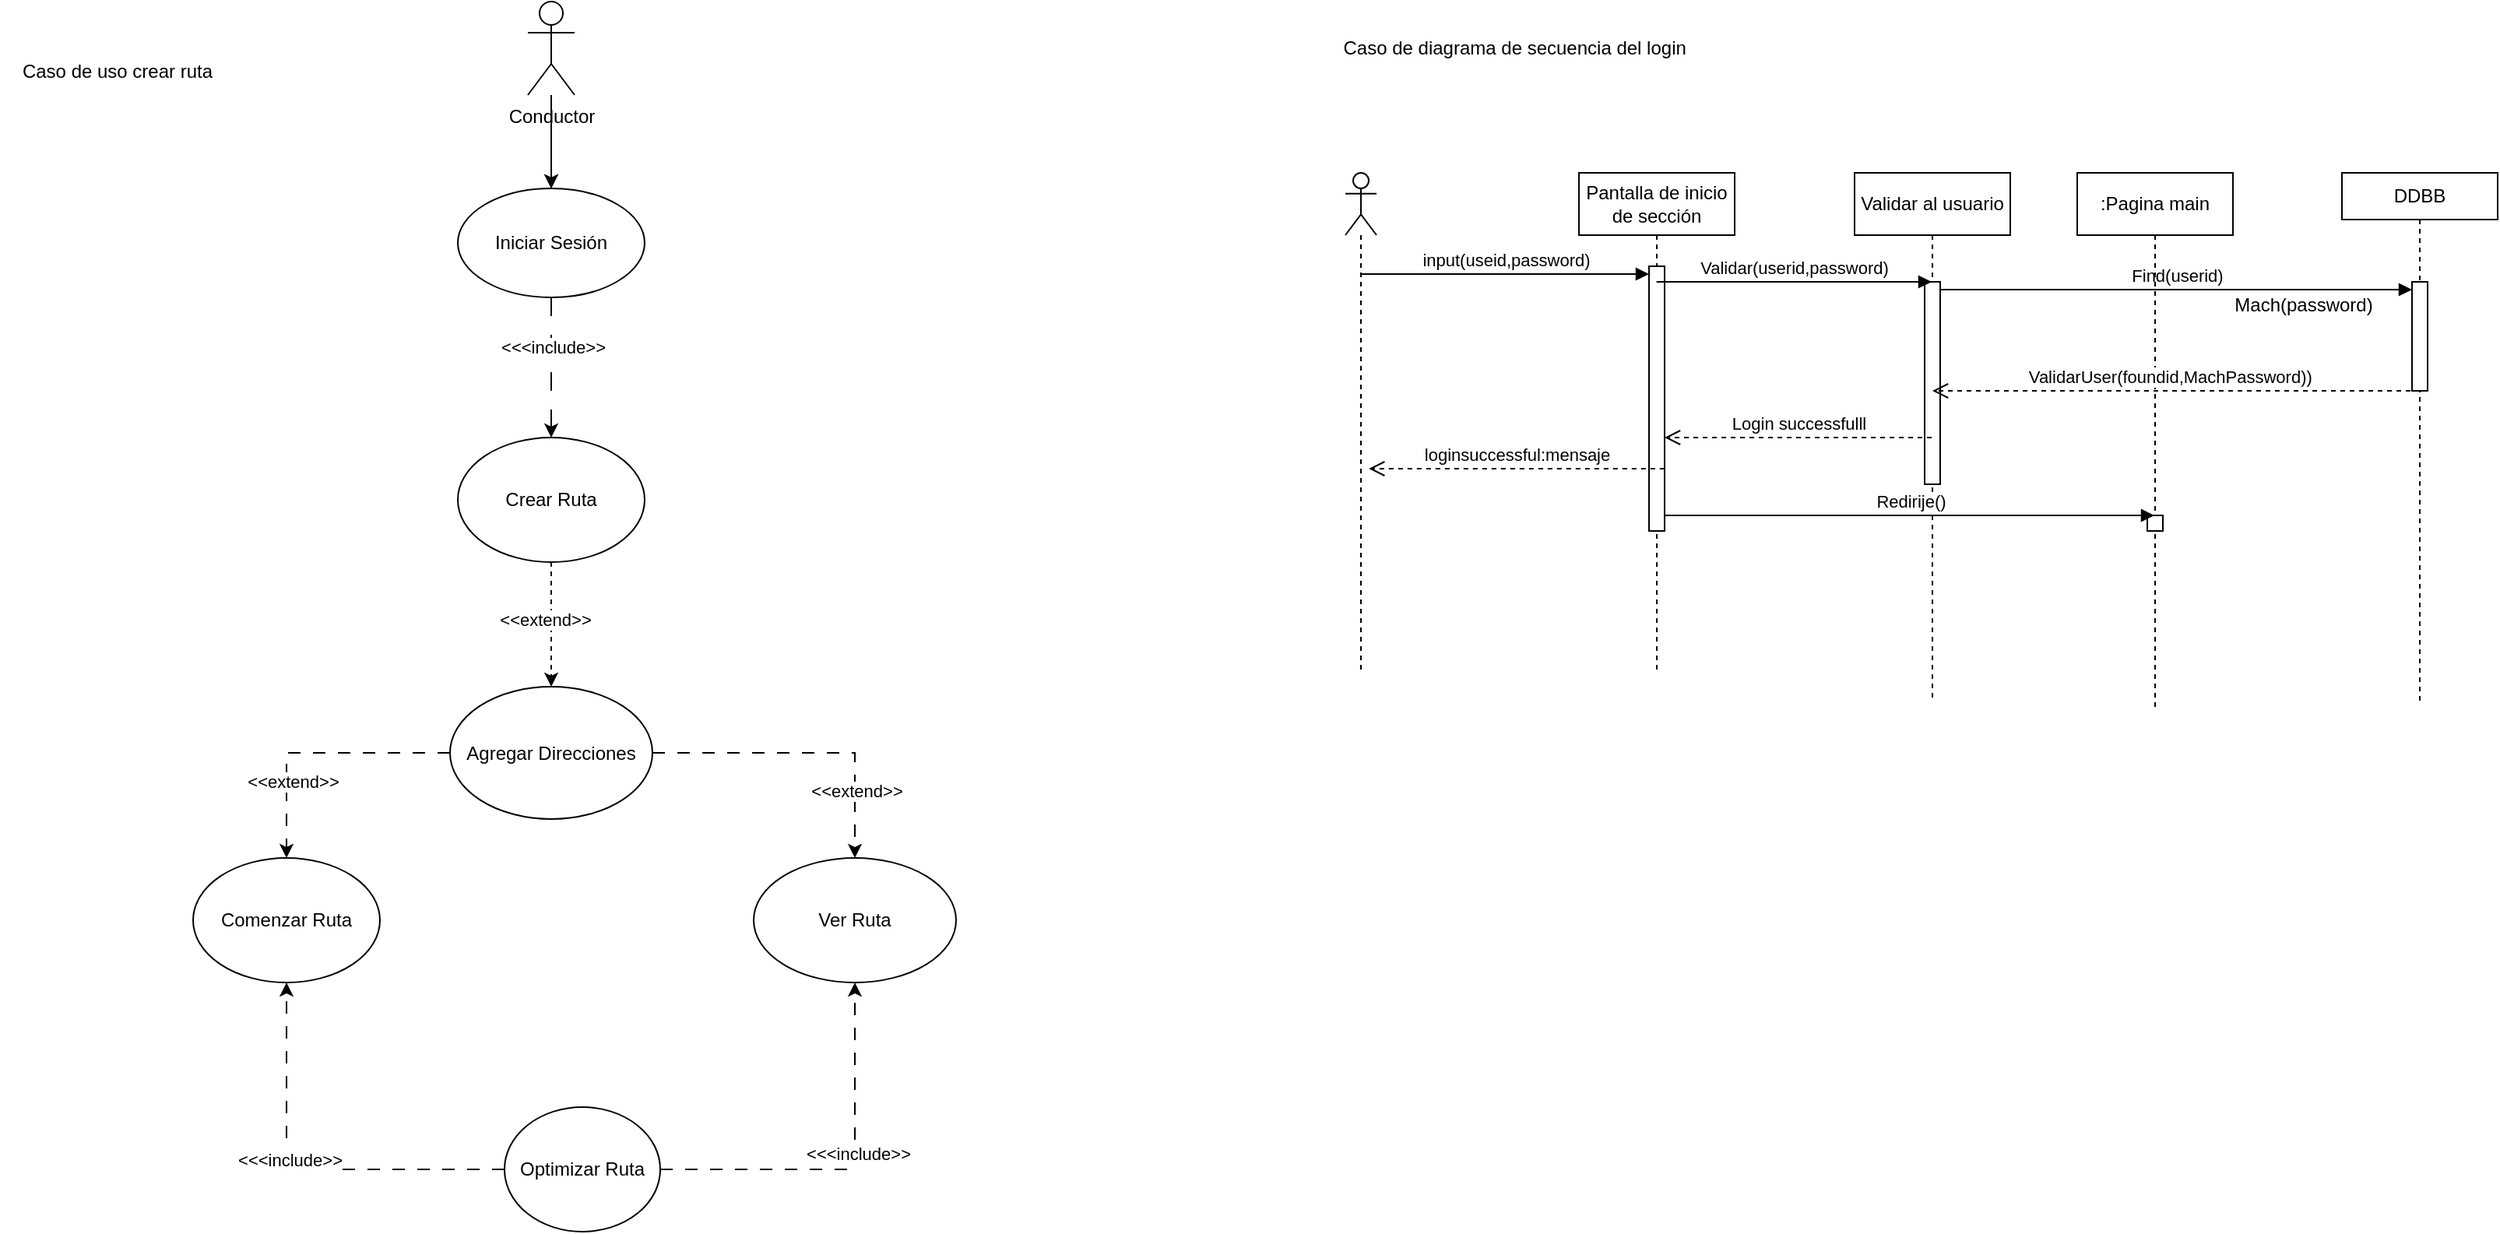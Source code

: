 <mxfile version="21.7.4" type="github">
  <diagram name="Página-1" id="MMYfzO8ws4wUX-EKUS-9">
    <mxGraphModel dx="2644" dy="946" grid="1" gridSize="10" guides="1" tooltips="1" connect="1" arrows="1" fold="1" page="1" pageScale="1" pageWidth="827" pageHeight="1169" math="0" shadow="0">
      <root>
        <mxCell id="0" />
        <mxCell id="1" parent="0" />
        <mxCell id="oKKWXMjkqjJ7Z1r8CHuq-11" style="edgeStyle=orthogonalEdgeStyle;rounded=0;orthogonalLoop=1;jettySize=auto;html=1;" parent="1" source="oKKWXMjkqjJ7Z1r8CHuq-1" target="oKKWXMjkqjJ7Z1r8CHuq-3" edge="1">
          <mxGeometry relative="1" as="geometry">
            <Array as="points">
              <mxPoint x="-1300" y="130" />
              <mxPoint x="-1300" y="130" />
            </Array>
          </mxGeometry>
        </mxCell>
        <mxCell id="L6Xmb1G-MpYsOFiCD0n_-1" value="" style="edgeStyle=orthogonalEdgeStyle;rounded=0;orthogonalLoop=1;jettySize=auto;html=1;" parent="1" source="oKKWXMjkqjJ7Z1r8CHuq-1" target="oKKWXMjkqjJ7Z1r8CHuq-3" edge="1">
          <mxGeometry relative="1" as="geometry" />
        </mxCell>
        <mxCell id="oKKWXMjkqjJ7Z1r8CHuq-1" value="Conductor" style="shape=umlActor;verticalLabelPosition=bottom;verticalAlign=top;html=1;outlineConnect=0;" parent="1" vertex="1">
          <mxGeometry x="-1315" y="10" width="30" height="60" as="geometry" />
        </mxCell>
        <mxCell id="oKKWXMjkqjJ7Z1r8CHuq-14" style="edgeStyle=orthogonalEdgeStyle;rounded=0;orthogonalLoop=1;jettySize=auto;html=1;entryX=0.5;entryY=0;entryDx=0;entryDy=0;dashed=1;dashPattern=12 12;" parent="1" source="oKKWXMjkqjJ7Z1r8CHuq-3" target="oKKWXMjkqjJ7Z1r8CHuq-4" edge="1">
          <mxGeometry relative="1" as="geometry" />
        </mxCell>
        <mxCell id="L6Xmb1G-MpYsOFiCD0n_-2" value="&amp;lt;&amp;lt;&amp;lt;include&amp;gt;&amp;gt;" style="edgeLabel;html=1;align=center;verticalAlign=middle;resizable=0;points=[];" parent="oKKWXMjkqjJ7Z1r8CHuq-14" vertex="1" connectable="0">
          <mxGeometry x="-0.291" y="1" relative="1" as="geometry">
            <mxPoint as="offset" />
          </mxGeometry>
        </mxCell>
        <mxCell id="oKKWXMjkqjJ7Z1r8CHuq-3" value="Iniciar Sesión" style="ellipse;whiteSpace=wrap;html=1;" parent="1" vertex="1">
          <mxGeometry x="-1360" y="130" width="120" height="70" as="geometry" />
        </mxCell>
        <mxCell id="L6Xmb1G-MpYsOFiCD0n_-11" style="edgeStyle=orthogonalEdgeStyle;rounded=0;orthogonalLoop=1;jettySize=auto;html=1;dashed=1;" parent="1" source="oKKWXMjkqjJ7Z1r8CHuq-4" target="oKKWXMjkqjJ7Z1r8CHuq-6" edge="1">
          <mxGeometry relative="1" as="geometry">
            <Array as="points">
              <mxPoint x="-1300" y="430" />
              <mxPoint x="-1300" y="430" />
            </Array>
          </mxGeometry>
        </mxCell>
        <mxCell id="L6Xmb1G-MpYsOFiCD0n_-12" value="&amp;lt;&amp;lt;extend&amp;gt;&amp;gt;" style="edgeLabel;html=1;align=center;verticalAlign=middle;resizable=0;points=[];" parent="L6Xmb1G-MpYsOFiCD0n_-11" vertex="1" connectable="0">
          <mxGeometry x="-0.075" y="-4" relative="1" as="geometry">
            <mxPoint as="offset" />
          </mxGeometry>
        </mxCell>
        <mxCell id="oKKWXMjkqjJ7Z1r8CHuq-4" value="Crear Ruta" style="ellipse;whiteSpace=wrap;html=1;" parent="1" vertex="1">
          <mxGeometry x="-1360" y="290" width="120" height="80" as="geometry" />
        </mxCell>
        <mxCell id="oKKWXMjkqjJ7Z1r8CHuq-5" value="Ver Ruta" style="ellipse;whiteSpace=wrap;html=1;" parent="1" vertex="1">
          <mxGeometry x="-1170" y="560" width="130" height="80" as="geometry" />
        </mxCell>
        <mxCell id="L6Xmb1G-MpYsOFiCD0n_-13" style="edgeStyle=orthogonalEdgeStyle;rounded=0;orthogonalLoop=1;jettySize=auto;html=1;entryX=0.5;entryY=0;entryDx=0;entryDy=0;dashed=1;dashPattern=8 8;" parent="1" source="oKKWXMjkqjJ7Z1r8CHuq-6" target="oKKWXMjkqjJ7Z1r8CHuq-5" edge="1">
          <mxGeometry relative="1" as="geometry" />
        </mxCell>
        <mxCell id="L6Xmb1G-MpYsOFiCD0n_-20" value="&amp;lt;&amp;lt;extend&amp;gt;&amp;gt;" style="edgeLabel;html=1;align=center;verticalAlign=middle;resizable=0;points=[];" parent="L6Xmb1G-MpYsOFiCD0n_-13" vertex="1" connectable="0">
          <mxGeometry x="0.554" y="1" relative="1" as="geometry">
            <mxPoint y="1" as="offset" />
          </mxGeometry>
        </mxCell>
        <mxCell id="L6Xmb1G-MpYsOFiCD0n_-14" style="edgeStyle=orthogonalEdgeStyle;rounded=0;orthogonalLoop=1;jettySize=auto;html=1;dashed=1;dashPattern=8 8;" parent="1" source="oKKWXMjkqjJ7Z1r8CHuq-6" target="oKKWXMjkqjJ7Z1r8CHuq-12" edge="1">
          <mxGeometry relative="1" as="geometry" />
        </mxCell>
        <mxCell id="L6Xmb1G-MpYsOFiCD0n_-19" value="&amp;lt;&amp;lt;extend&amp;gt;&amp;gt;" style="edgeLabel;html=1;align=center;verticalAlign=middle;resizable=0;points=[];" parent="L6Xmb1G-MpYsOFiCD0n_-14" vertex="1" connectable="0">
          <mxGeometry x="0.432" y="4" relative="1" as="geometry">
            <mxPoint as="offset" />
          </mxGeometry>
        </mxCell>
        <mxCell id="oKKWXMjkqjJ7Z1r8CHuq-6" value="Agregar Direcciones" style="ellipse;whiteSpace=wrap;html=1;" parent="1" vertex="1">
          <mxGeometry x="-1365" y="450" width="130" height="85" as="geometry" />
        </mxCell>
        <mxCell id="L6Xmb1G-MpYsOFiCD0n_-15" style="edgeStyle=orthogonalEdgeStyle;rounded=0;orthogonalLoop=1;jettySize=auto;html=1;entryX=0.5;entryY=1;entryDx=0;entryDy=0;dashed=1;dashPattern=8 8;" parent="1" source="oKKWXMjkqjJ7Z1r8CHuq-7" target="oKKWXMjkqjJ7Z1r8CHuq-5" edge="1">
          <mxGeometry relative="1" as="geometry" />
        </mxCell>
        <mxCell id="L6Xmb1G-MpYsOFiCD0n_-18" value="&amp;lt;&amp;lt;&amp;lt;include&amp;gt;&amp;gt;" style="edgeLabel;html=1;align=center;verticalAlign=middle;resizable=0;points=[];" parent="L6Xmb1G-MpYsOFiCD0n_-15" vertex="1" connectable="0">
          <mxGeometry x="0.107" y="-2" relative="1" as="geometry">
            <mxPoint as="offset" />
          </mxGeometry>
        </mxCell>
        <mxCell id="L6Xmb1G-MpYsOFiCD0n_-16" style="edgeStyle=orthogonalEdgeStyle;rounded=0;orthogonalLoop=1;jettySize=auto;html=1;entryX=0.5;entryY=1;entryDx=0;entryDy=0;dashed=1;dashPattern=8 8;" parent="1" source="oKKWXMjkqjJ7Z1r8CHuq-7" target="oKKWXMjkqjJ7Z1r8CHuq-12" edge="1">
          <mxGeometry relative="1" as="geometry" />
        </mxCell>
        <mxCell id="L6Xmb1G-MpYsOFiCD0n_-17" value="&amp;lt;&amp;lt;&amp;lt;include&amp;gt;&amp;gt;" style="edgeLabel;html=1;align=center;verticalAlign=middle;resizable=0;points=[];" parent="L6Xmb1G-MpYsOFiCD0n_-16" vertex="1" connectable="0">
          <mxGeometry x="0.126" y="-2" relative="1" as="geometry">
            <mxPoint as="offset" />
          </mxGeometry>
        </mxCell>
        <mxCell id="oKKWXMjkqjJ7Z1r8CHuq-7" value="Optimizar Ruta " style="ellipse;whiteSpace=wrap;html=1;" parent="1" vertex="1">
          <mxGeometry x="-1330" y="720" width="100" height="80" as="geometry" />
        </mxCell>
        <mxCell id="oKKWXMjkqjJ7Z1r8CHuq-12" value="Comenzar Ruta" style="ellipse;whiteSpace=wrap;html=1;" parent="1" vertex="1">
          <mxGeometry x="-1530" y="560" width="120" height="80" as="geometry" />
        </mxCell>
        <mxCell id="L6Xmb1G-MpYsOFiCD0n_-6" value="Caso de uso crear ruta" style="text;html=1;align=center;verticalAlign=middle;resizable=0;points=[];autosize=1;strokeColor=none;fillColor=none;" parent="1" vertex="1">
          <mxGeometry x="-1654" y="40" width="150" height="30" as="geometry" />
        </mxCell>
        <mxCell id="udns-twLnADFoZrGotxa-3" value="Pantalla de inicio de sección" style="shape=umlLifeline;perimeter=lifelinePerimeter;whiteSpace=wrap;html=1;container=1;dropTarget=0;collapsible=0;recursiveResize=0;outlineConnect=0;portConstraint=eastwest;newEdgeStyle={&quot;curved&quot;:0,&quot;rounded&quot;:0};" vertex="1" parent="1">
          <mxGeometry x="-640" y="120" width="100" height="320" as="geometry" />
        </mxCell>
        <mxCell id="udns-twLnADFoZrGotxa-10" value="" style="html=1;points=[[0,0,0,0,5],[0,1,0,0,-5],[1,0,0,0,5],[1,1,0,0,-5]];perimeter=orthogonalPerimeter;outlineConnect=0;targetShapes=umlLifeline;portConstraint=eastwest;newEdgeStyle={&quot;curved&quot;:0,&quot;rounded&quot;:0};" vertex="1" parent="udns-twLnADFoZrGotxa-3">
          <mxGeometry x="45" y="60" width="10" height="170" as="geometry" />
        </mxCell>
        <mxCell id="udns-twLnADFoZrGotxa-5" value="" style="shape=umlLifeline;perimeter=lifelinePerimeter;whiteSpace=wrap;html=1;container=1;dropTarget=0;collapsible=0;recursiveResize=0;outlineConnect=0;portConstraint=eastwest;newEdgeStyle={&quot;curved&quot;:0,&quot;rounded&quot;:0};participant=umlActor;" vertex="1" parent="1">
          <mxGeometry x="-790" y="120" width="20" height="320" as="geometry" />
        </mxCell>
        <mxCell id="udns-twLnADFoZrGotxa-7" value="DDBB" style="shape=umlLifeline;perimeter=lifelinePerimeter;whiteSpace=wrap;html=1;container=1;dropTarget=0;collapsible=0;recursiveResize=0;outlineConnect=0;portConstraint=eastwest;newEdgeStyle={&quot;curved&quot;:0,&quot;rounded&quot;:0};size=30;" vertex="1" parent="1">
          <mxGeometry x="-150" y="120" width="100" height="340" as="geometry" />
        </mxCell>
        <mxCell id="udns-twLnADFoZrGotxa-17" value="" style="html=1;points=[[0,0,0,0,5],[0,1,0,0,-5],[1,0,0,0,5],[1,1,0,0,-5]];perimeter=orthogonalPerimeter;outlineConnect=0;targetShapes=umlLifeline;portConstraint=eastwest;newEdgeStyle={&quot;curved&quot;:0,&quot;rounded&quot;:0};" vertex="1" parent="udns-twLnADFoZrGotxa-7">
          <mxGeometry x="45" y="70" width="10" height="70" as="geometry" />
        </mxCell>
        <mxCell id="udns-twLnADFoZrGotxa-8" value="Validar al usuario" style="shape=umlLifeline;perimeter=lifelinePerimeter;whiteSpace=wrap;html=1;container=1;dropTarget=0;collapsible=0;recursiveResize=0;outlineConnect=0;portConstraint=eastwest;newEdgeStyle={&quot;curved&quot;:0,&quot;rounded&quot;:0};" vertex="1" parent="1">
          <mxGeometry x="-463" y="120" width="100" height="340" as="geometry" />
        </mxCell>
        <mxCell id="udns-twLnADFoZrGotxa-16" value="" style="html=1;points=[[0,0,0,0,5],[0,1,0,0,-5],[1,0,0,0,5],[1,1,0,0,-5]];perimeter=orthogonalPerimeter;outlineConnect=0;targetShapes=umlLifeline;portConstraint=eastwest;newEdgeStyle={&quot;curved&quot;:0,&quot;rounded&quot;:0};" vertex="1" parent="udns-twLnADFoZrGotxa-8">
          <mxGeometry x="45" y="70" width="10" height="130" as="geometry" />
        </mxCell>
        <mxCell id="udns-twLnADFoZrGotxa-9" value="Caso de diagrama de secuencia del login&amp;nbsp;" style="text;html=1;align=center;verticalAlign=middle;resizable=0;points=[];autosize=1;strokeColor=none;fillColor=none;" vertex="1" parent="1">
          <mxGeometry x="-805" y="25" width="250" height="30" as="geometry" />
        </mxCell>
        <mxCell id="udns-twLnADFoZrGotxa-11" value="input(useid,password)" style="html=1;verticalAlign=bottom;endArrow=block;curved=0;rounded=0;entryX=0;entryY=0;entryDx=0;entryDy=5;" edge="1" target="udns-twLnADFoZrGotxa-10" parent="1" source="udns-twLnADFoZrGotxa-5">
          <mxGeometry relative="1" as="geometry">
            <mxPoint x="-665" y="185" as="sourcePoint" />
          </mxGeometry>
        </mxCell>
        <mxCell id="udns-twLnADFoZrGotxa-14" value="Validar(userid,password)" style="html=1;verticalAlign=bottom;endArrow=block;curved=0;rounded=0;" edge="1" target="udns-twLnADFoZrGotxa-8" parent="1">
          <mxGeometry relative="1" as="geometry">
            <mxPoint x="-590.19" y="190" as="sourcePoint" />
            <mxPoint x="-455" y="190" as="targetPoint" />
            <Array as="points">
              <mxPoint x="-490" y="190" />
            </Array>
          </mxGeometry>
        </mxCell>
        <mxCell id="udns-twLnADFoZrGotxa-20" value="Find(userid)" style="html=1;verticalAlign=bottom;endArrow=block;curved=0;rounded=0;exitX=1;exitY=0;exitDx=0;exitDy=5;exitPerimeter=0;" edge="1" parent="1" source="udns-twLnADFoZrGotxa-16" target="udns-twLnADFoZrGotxa-17">
          <mxGeometry width="80" relative="1" as="geometry">
            <mxPoint x="-350" y="200" as="sourcePoint" />
            <mxPoint x="-270" y="200" as="targetPoint" />
          </mxGeometry>
        </mxCell>
        <mxCell id="udns-twLnADFoZrGotxa-23" value="Mach(password)" style="text;html=1;align=center;verticalAlign=middle;resizable=0;points=[];autosize=1;strokeColor=none;fillColor=none;" vertex="1" parent="1">
          <mxGeometry x="-230" y="190" width="110" height="30" as="geometry" />
        </mxCell>
        <mxCell id="udns-twLnADFoZrGotxa-15" value="Login successfulll" style="html=1;verticalAlign=bottom;endArrow=open;dashed=1;endSize=8;curved=0;rounded=0;" edge="1" source="udns-twLnADFoZrGotxa-8" parent="1" target="udns-twLnADFoZrGotxa-10">
          <mxGeometry x="-0.003" relative="1" as="geometry">
            <mxPoint x="-590" y="270" as="targetPoint" />
            <mxPoint x="-405" y="255" as="sourcePoint" />
            <Array as="points">
              <mxPoint x="-450" y="290" />
              <mxPoint x="-530" y="290" />
            </Array>
            <mxPoint as="offset" />
          </mxGeometry>
        </mxCell>
        <mxCell id="udns-twLnADFoZrGotxa-26" value=":Pagina main" style="shape=umlLifeline;perimeter=lifelinePerimeter;whiteSpace=wrap;html=1;container=1;dropTarget=0;collapsible=0;recursiveResize=0;outlineConnect=0;portConstraint=eastwest;newEdgeStyle={&quot;curved&quot;:0,&quot;rounded&quot;:0};" vertex="1" parent="1">
          <mxGeometry x="-320" y="120" width="100" height="345" as="geometry" />
        </mxCell>
        <mxCell id="udns-twLnADFoZrGotxa-32" value="" style="html=1;points=[[0,0,0,0,5],[0,1,0,0,-5],[1,0,0,0,5],[1,1,0,0,-5]];perimeter=orthogonalPerimeter;outlineConnect=0;targetShapes=umlLifeline;portConstraint=eastwest;newEdgeStyle={&quot;curved&quot;:0,&quot;rounded&quot;:0};" vertex="1" parent="udns-twLnADFoZrGotxa-26">
          <mxGeometry x="45" y="220" width="10" height="10" as="geometry" />
        </mxCell>
        <mxCell id="udns-twLnADFoZrGotxa-27" value="loginsuccessful:mensaje" style="html=1;verticalAlign=bottom;endArrow=open;dashed=1;endSize=8;curved=0;rounded=0;" edge="1" parent="1">
          <mxGeometry relative="1" as="geometry">
            <mxPoint x="-585.08" y="310" as="sourcePoint" />
            <mxPoint x="-774.913" y="310" as="targetPoint" />
          </mxGeometry>
        </mxCell>
        <mxCell id="udns-twLnADFoZrGotxa-28" value="ValidarUser(foundid,MachPassword))&amp;nbsp; &amp;nbsp;" style="html=1;verticalAlign=bottom;endArrow=open;dashed=1;endSize=8;curved=0;rounded=0;" edge="1" parent="1" target="udns-twLnADFoZrGotxa-8">
          <mxGeometry relative="1" as="geometry">
            <mxPoint x="-100" y="260" as="sourcePoint" />
            <mxPoint x="-180" y="260" as="targetPoint" />
          </mxGeometry>
        </mxCell>
        <mxCell id="udns-twLnADFoZrGotxa-31" value="Redirije()" style="html=1;verticalAlign=bottom;endArrow=block;curved=0;rounded=0;" edge="1" parent="1">
          <mxGeometry width="80" relative="1" as="geometry">
            <mxPoint x="-585" y="340" as="sourcePoint" />
            <mxPoint x="-270.5" y="340" as="targetPoint" />
          </mxGeometry>
        </mxCell>
      </root>
    </mxGraphModel>
  </diagram>
</mxfile>
